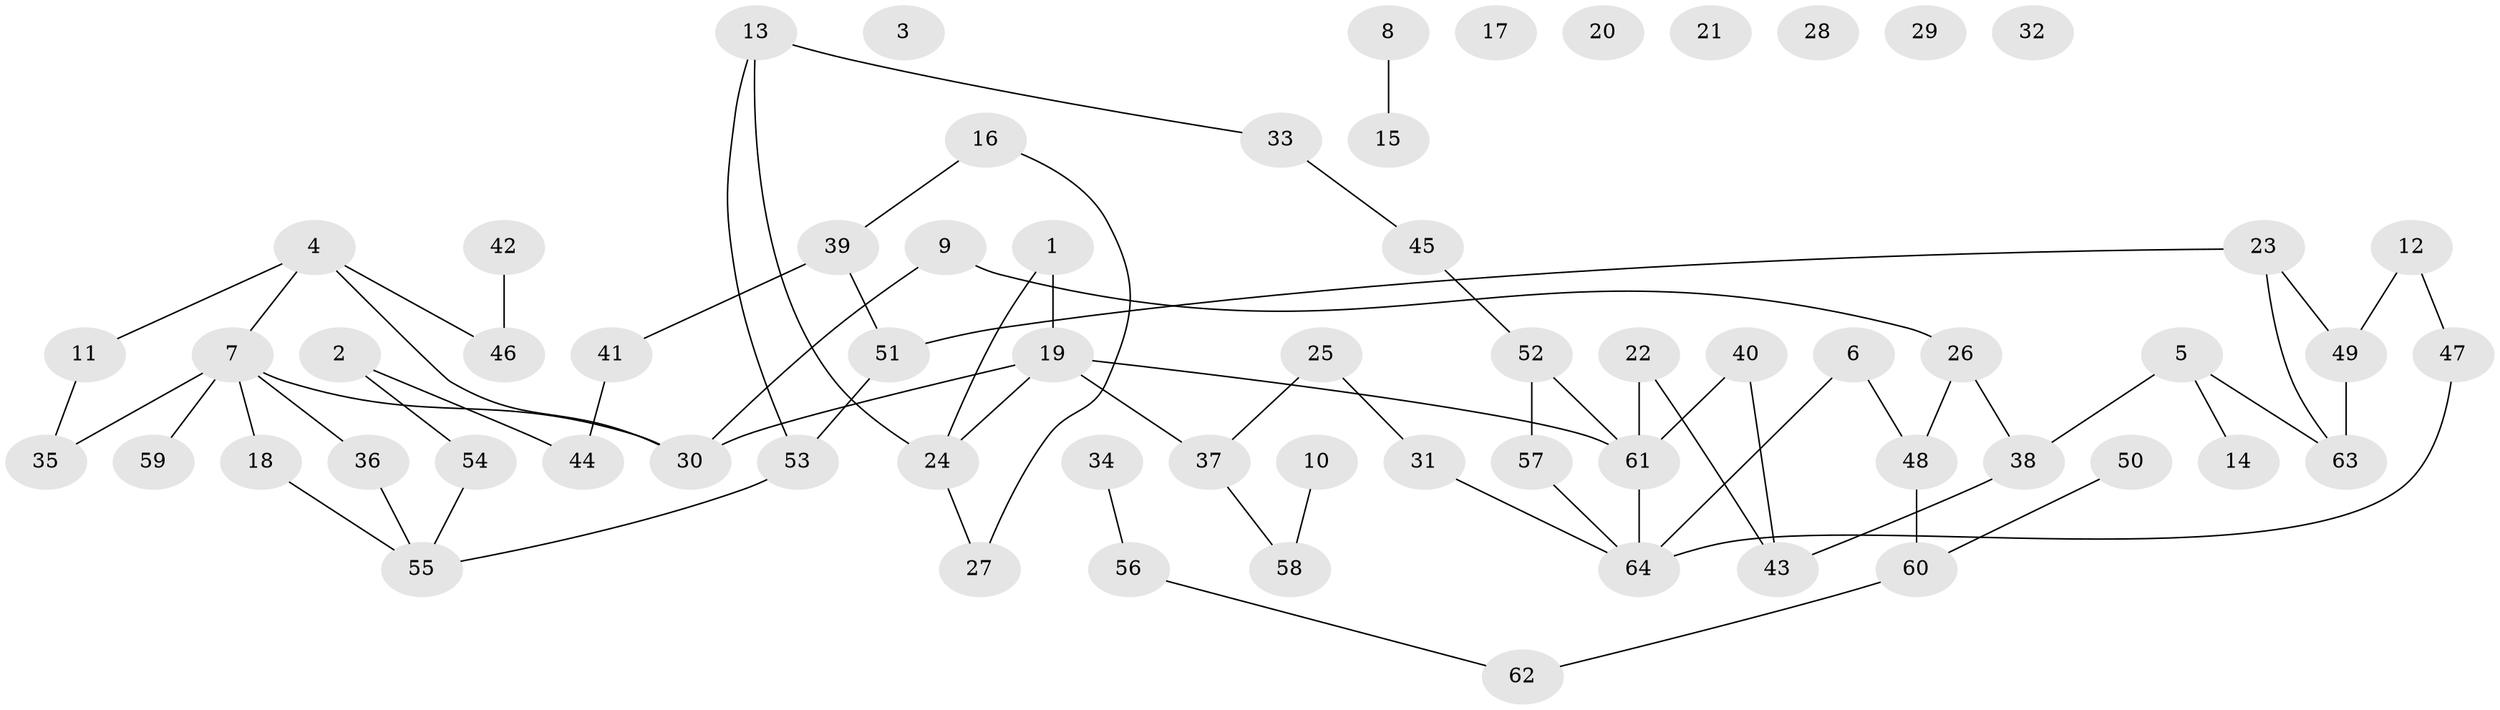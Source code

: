 // Generated by graph-tools (version 1.1) at 2025/00/03/09/25 03:00:54]
// undirected, 64 vertices, 71 edges
graph export_dot {
graph [start="1"]
  node [color=gray90,style=filled];
  1;
  2;
  3;
  4;
  5;
  6;
  7;
  8;
  9;
  10;
  11;
  12;
  13;
  14;
  15;
  16;
  17;
  18;
  19;
  20;
  21;
  22;
  23;
  24;
  25;
  26;
  27;
  28;
  29;
  30;
  31;
  32;
  33;
  34;
  35;
  36;
  37;
  38;
  39;
  40;
  41;
  42;
  43;
  44;
  45;
  46;
  47;
  48;
  49;
  50;
  51;
  52;
  53;
  54;
  55;
  56;
  57;
  58;
  59;
  60;
  61;
  62;
  63;
  64;
  1 -- 19;
  1 -- 24;
  2 -- 44;
  2 -- 54;
  4 -- 7;
  4 -- 11;
  4 -- 30;
  4 -- 46;
  5 -- 14;
  5 -- 38;
  5 -- 63;
  6 -- 48;
  6 -- 64;
  7 -- 18;
  7 -- 30;
  7 -- 35;
  7 -- 36;
  7 -- 59;
  8 -- 15;
  9 -- 26;
  9 -- 30;
  10 -- 58;
  11 -- 35;
  12 -- 47;
  12 -- 49;
  13 -- 24;
  13 -- 33;
  13 -- 53;
  16 -- 27;
  16 -- 39;
  18 -- 55;
  19 -- 24;
  19 -- 30;
  19 -- 37;
  19 -- 61;
  22 -- 43;
  22 -- 61;
  23 -- 49;
  23 -- 51;
  23 -- 63;
  24 -- 27;
  25 -- 31;
  25 -- 37;
  26 -- 38;
  26 -- 48;
  31 -- 64;
  33 -- 45;
  34 -- 56;
  36 -- 55;
  37 -- 58;
  38 -- 43;
  39 -- 41;
  39 -- 51;
  40 -- 43;
  40 -- 61;
  41 -- 44;
  42 -- 46;
  45 -- 52;
  47 -- 64;
  48 -- 60;
  49 -- 63;
  50 -- 60;
  51 -- 53;
  52 -- 57;
  52 -- 61;
  53 -- 55;
  54 -- 55;
  56 -- 62;
  57 -- 64;
  60 -- 62;
  61 -- 64;
}
